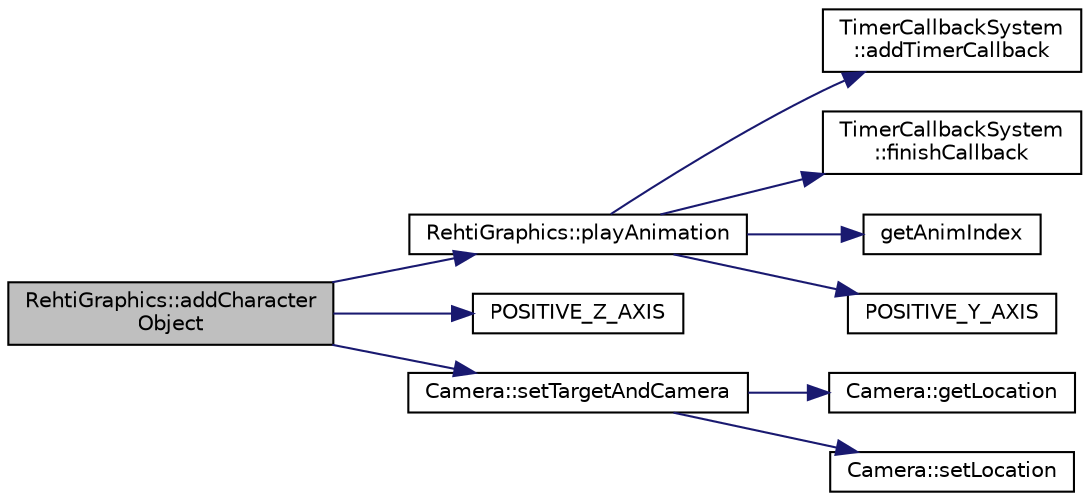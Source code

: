 digraph "RehtiGraphics::addCharacterObject"
{
 // LATEX_PDF_SIZE
  edge [fontname="Helvetica",fontsize="10",labelfontname="Helvetica",labelfontsize="10"];
  node [fontname="Helvetica",fontsize="10",shape=record];
  rankdir="LR";
  Node1 [label="RehtiGraphics::addCharacter\lObject",height=0.2,width=0.4,color="black", fillcolor="grey75", style="filled", fontcolor="black",tooltip="Adds a character object with the given id to the graphics backend. Also creates a bounding box for th..."];
  Node1 -> Node2 [color="midnightblue",fontsize="10",style="solid",fontname="Helvetica"];
  Node2 [label="RehtiGraphics::playAnimation",height=0.2,width=0.4,color="black", fillcolor="white", style="filled",URL="$classRehtiGraphics.html#a8619a3e0907702692d70355cc8a8eea6",tooltip="Plays an animation for the given character."];
  Node2 -> Node3 [color="midnightblue",fontsize="10",style="solid",fontname="Helvetica"];
  Node3 [label="TimerCallbackSystem\l::addTimerCallback",height=0.2,width=0.4,color="black", fillcolor="white", style="filled",URL="$classTimerCallbackSystem.html#af8ea3ade97f14ca226c625ad4d70f90b",tooltip="Adds a new timer callback for the given id."];
  Node2 -> Node4 [color="midnightblue",fontsize="10",style="solid",fontname="Helvetica"];
  Node4 [label="TimerCallbackSystem\l::finishCallback",height=0.2,width=0.4,color="black", fillcolor="white", style="filled",URL="$classTimerCallbackSystem.html#add46c4d14ad6d925b927c7d5720f5e6d",tooltip="Forces the callback to be completed with the time left in the timer and removes it from the system."];
  Node2 -> Node5 [color="midnightblue",fontsize="10",style="solid",fontname="Helvetica"];
  Node5 [label="getAnimIndex",height=0.2,width=0.4,color="black", fillcolor="white", style="filled",URL="$BasicTypes_8hpp.html#abeaa9e402d6a6f63c932da7fa203c38c",tooltip=" "];
  Node2 -> Node6 [color="midnightblue",fontsize="10",style="solid",fontname="Helvetica"];
  Node6 [label="POSITIVE_Y_AXIS",height=0.2,width=0.4,color="black", fillcolor="white", style="filled",URL="$Camera_8hpp.html#ab03bb87e5fba3bc2067ea684738a2748",tooltip=" "];
  Node1 -> Node7 [color="midnightblue",fontsize="10",style="solid",fontname="Helvetica"];
  Node7 [label="POSITIVE_Z_AXIS",height=0.2,width=0.4,color="black", fillcolor="white", style="filled",URL="$Camera_8hpp.html#ac57ad755be51ffc9cc41b032426ba68b",tooltip=" "];
  Node1 -> Node8 [color="midnightblue",fontsize="10",style="solid",fontname="Helvetica"];
  Node8 [label="Camera::setTargetAndCamera",height=0.2,width=0.4,color="black", fillcolor="white", style="filled",URL="$classCamera.html#a7e5afa229f8c473b74d4984e0663cc8f",tooltip="Sets the camera target to the given location and moves camera by the same amount."];
  Node8 -> Node9 [color="midnightblue",fontsize="10",style="solid",fontname="Helvetica"];
  Node9 [label="Camera::getLocation",height=0.2,width=0.4,color="black", fillcolor="white", style="filled",URL="$classCamera.html#aa5786f7090ec3569fa729f10a2e64ce1",tooltip="Returns the location of the camera."];
  Node8 -> Node10 [color="midnightblue",fontsize="10",style="solid",fontname="Helvetica"];
  Node10 [label="Camera::setLocation",height=0.2,width=0.4,color="black", fillcolor="white", style="filled",URL="$classCamera.html#a4e5c1cba3172130eaff779eca5ff5af9",tooltip="Sets the camera location to the given location."];
}
